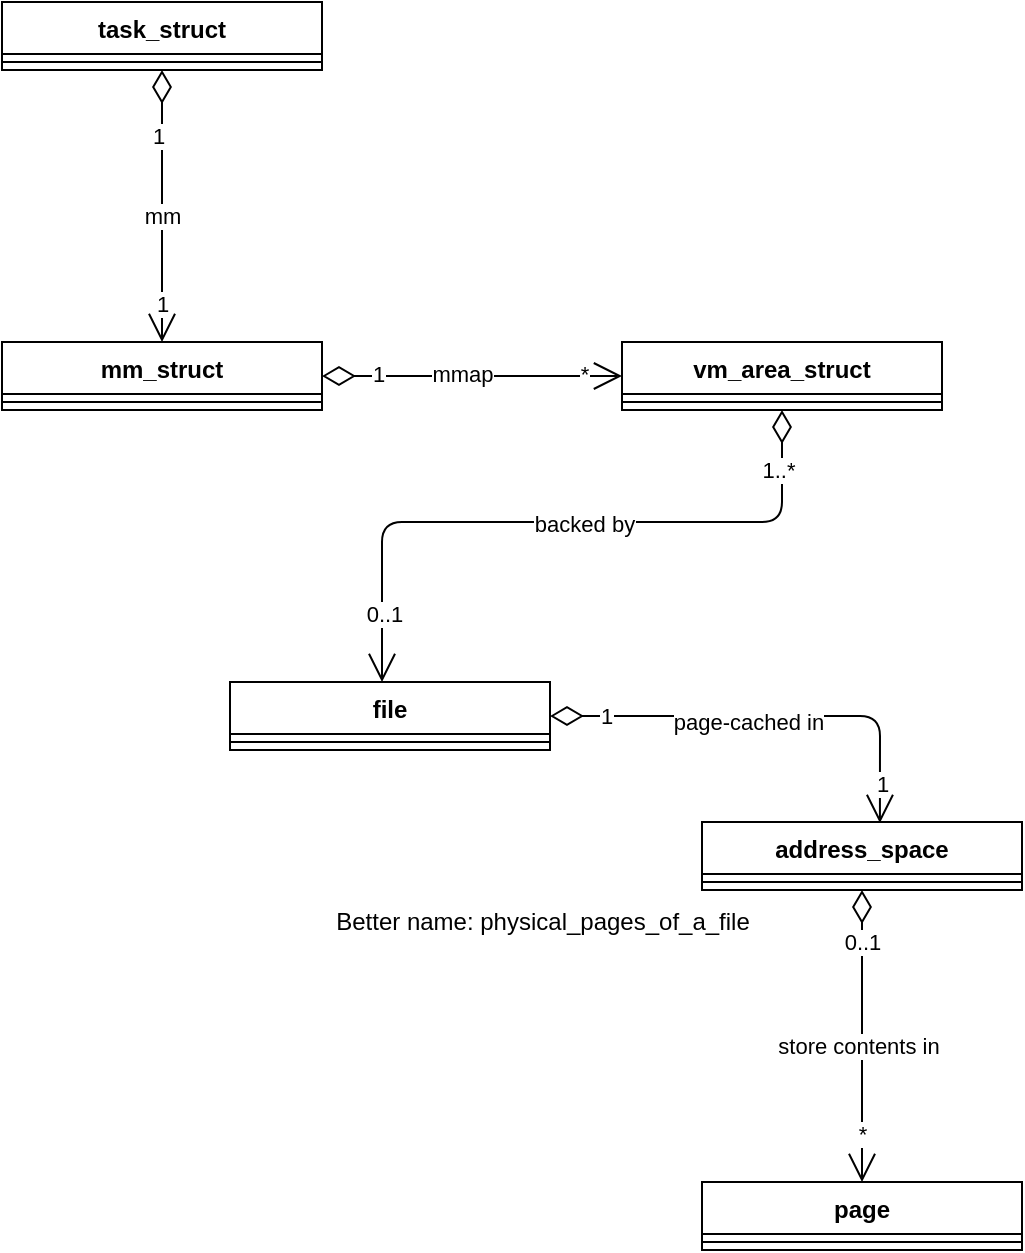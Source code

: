 <mxfile version="13.7.8" type="github">
  <diagram id="C5RBs43oDa-KdzZeNtuy" name="Page-1">
    <mxGraphModel dx="782" dy="475" grid="1" gridSize="10" guides="1" tooltips="1" connect="1" arrows="1" fold="1" page="1" pageScale="1" pageWidth="827" pageHeight="1169" math="0" shadow="0">
      <root>
        <mxCell id="WIyWlLk6GJQsqaUBKTNV-0" />
        <mxCell id="WIyWlLk6GJQsqaUBKTNV-1" parent="WIyWlLk6GJQsqaUBKTNV-0" />
        <mxCell id="1YF_AWun9UMj-2YR4GYA-7" value="" style="endArrow=open;html=1;endSize=12;startArrow=diamondThin;startSize=14;startFill=0;edgeStyle=orthogonalEdgeStyle;align=left;verticalAlign=bottom;" parent="WIyWlLk6GJQsqaUBKTNV-1" source="1YF_AWun9UMj-2YR4GYA-0" target="1YF_AWun9UMj-2YR4GYA-4" edge="1">
          <mxGeometry x="-1" y="3" relative="1" as="geometry">
            <mxPoint x="410" y="330" as="sourcePoint" />
            <mxPoint x="570" y="330" as="targetPoint" />
          </mxGeometry>
        </mxCell>
        <mxCell id="1YF_AWun9UMj-2YR4GYA-9" value="*" style="edgeLabel;html=1;align=center;verticalAlign=middle;resizable=0;points=[];" parent="1YF_AWun9UMj-2YR4GYA-7" vertex="1" connectable="0">
          <mxGeometry x="0.679" y="1" relative="1" as="geometry">
            <mxPoint x="4.29" as="offset" />
          </mxGeometry>
        </mxCell>
        <mxCell id="1YF_AWun9UMj-2YR4GYA-17" value="mmap" style="edgeLabel;html=1;align=center;verticalAlign=middle;resizable=0;points=[];" parent="1YF_AWun9UMj-2YR4GYA-7" vertex="1" connectable="0">
          <mxGeometry x="0.296" y="1" relative="1" as="geometry">
            <mxPoint x="-27.24" as="offset" />
          </mxGeometry>
        </mxCell>
        <mxCell id="1YF_AWun9UMj-2YR4GYA-27" value="1" style="edgeLabel;html=1;align=center;verticalAlign=middle;resizable=0;points=[];" parent="1YF_AWun9UMj-2YR4GYA-7" vertex="1" connectable="0">
          <mxGeometry x="-0.629" y="1" relative="1" as="geometry">
            <mxPoint as="offset" />
          </mxGeometry>
        </mxCell>
        <mxCell id="1YF_AWun9UMj-2YR4GYA-18" value="" style="endArrow=open;html=1;endSize=12;startArrow=diamondThin;startSize=14;startFill=0;edgeStyle=orthogonalEdgeStyle;align=left;verticalAlign=bottom;" parent="WIyWlLk6GJQsqaUBKTNV-1" source="1YF_AWun9UMj-2YR4GYA-4" target="1YF_AWun9UMj-2YR4GYA-13" edge="1">
          <mxGeometry x="-1" y="3" relative="1" as="geometry">
            <mxPoint x="610" y="257" as="sourcePoint" />
            <mxPoint x="540" y="257" as="targetPoint" />
            <Array as="points">
              <mxPoint x="610" y="310" />
              <mxPoint x="410" y="310" />
            </Array>
          </mxGeometry>
        </mxCell>
        <mxCell id="1YF_AWun9UMj-2YR4GYA-19" value="0..1" style="edgeLabel;html=1;align=center;verticalAlign=middle;resizable=0;points=[];" parent="1YF_AWun9UMj-2YR4GYA-18" vertex="1" connectable="0">
          <mxGeometry x="0.679" y="1" relative="1" as="geometry">
            <mxPoint y="19.91" as="offset" />
          </mxGeometry>
        </mxCell>
        <mxCell id="1YF_AWun9UMj-2YR4GYA-20" value="backed by" style="edgeLabel;html=1;align=center;verticalAlign=middle;resizable=0;points=[];" parent="1YF_AWun9UMj-2YR4GYA-18" vertex="1" connectable="0">
          <mxGeometry x="0.296" y="1" relative="1" as="geometry">
            <mxPoint x="61.9" as="offset" />
          </mxGeometry>
        </mxCell>
        <mxCell id="1YF_AWun9UMj-2YR4GYA-21" value="1..*" style="edgeLabel;html=1;align=center;verticalAlign=middle;resizable=0;points=[];" parent="1YF_AWun9UMj-2YR4GYA-18" vertex="1" connectable="0">
          <mxGeometry x="-0.82" y="-2" relative="1" as="geometry">
            <mxPoint as="offset" />
          </mxGeometry>
        </mxCell>
        <mxCell id="1YF_AWun9UMj-2YR4GYA-4" value="vm_area_struct" style="swimlane;fontStyle=1;align=center;verticalAlign=top;childLayout=stackLayout;horizontal=1;startSize=26;horizontalStack=0;resizeParent=1;resizeParentMax=0;resizeLast=0;collapsible=1;marginBottom=0;" parent="WIyWlLk6GJQsqaUBKTNV-1" vertex="1">
          <mxGeometry x="530" y="220" width="160" height="34" as="geometry" />
        </mxCell>
        <mxCell id="1YF_AWun9UMj-2YR4GYA-5" value="" style="line;strokeWidth=1;fillColor=none;align=left;verticalAlign=middle;spacingTop=-1;spacingLeft=3;spacingRight=3;rotatable=0;labelPosition=right;points=[];portConstraint=eastwest;" parent="1YF_AWun9UMj-2YR4GYA-4" vertex="1">
          <mxGeometry y="26" width="160" height="8" as="geometry" />
        </mxCell>
        <mxCell id="1YF_AWun9UMj-2YR4GYA-22" value="" style="endArrow=open;html=1;endSize=12;startArrow=diamondThin;startSize=14;startFill=0;edgeStyle=orthogonalEdgeStyle;align=left;verticalAlign=bottom;entryX=0.556;entryY=0.015;entryDx=0;entryDy=0;entryPerimeter=0;" parent="WIyWlLk6GJQsqaUBKTNV-1" source="1YF_AWun9UMj-2YR4GYA-13" target="1YF_AWun9UMj-2YR4GYA-15" edge="1">
          <mxGeometry x="-0.95" y="17" relative="1" as="geometry">
            <mxPoint x="350" y="320" as="sourcePoint" />
            <mxPoint x="510" y="320" as="targetPoint" />
            <mxPoint as="offset" />
          </mxGeometry>
        </mxCell>
        <mxCell id="1YF_AWun9UMj-2YR4GYA-23" value="1" style="edgeLabel;html=1;align=center;verticalAlign=middle;resizable=0;points=[];" parent="1YF_AWun9UMj-2YR4GYA-22" vertex="1" connectable="0">
          <mxGeometry x="0.815" y="1" relative="1" as="geometry">
            <mxPoint as="offset" />
          </mxGeometry>
        </mxCell>
        <mxCell id="1YF_AWun9UMj-2YR4GYA-25" value="page-cached in" style="edgeLabel;html=1;align=center;verticalAlign=middle;resizable=0;points=[];" parent="1YF_AWun9UMj-2YR4GYA-22" vertex="1" connectable="0">
          <mxGeometry x="-0.092" y="-3" relative="1" as="geometry">
            <mxPoint as="offset" />
          </mxGeometry>
        </mxCell>
        <mxCell id="1YF_AWun9UMj-2YR4GYA-26" value="1" style="edgeLabel;html=1;align=center;verticalAlign=middle;resizable=0;points=[];" parent="1YF_AWun9UMj-2YR4GYA-22" vertex="1" connectable="0">
          <mxGeometry x="-0.795" relative="1" as="geometry">
            <mxPoint x="5.52" as="offset" />
          </mxGeometry>
        </mxCell>
        <mxCell id="1YF_AWun9UMj-2YR4GYA-0" value="mm_struct" style="swimlane;fontStyle=1;align=center;verticalAlign=top;childLayout=stackLayout;horizontal=1;startSize=26;horizontalStack=0;resizeParent=1;resizeParentMax=0;resizeLast=0;collapsible=1;marginBottom=0;" parent="WIyWlLk6GJQsqaUBKTNV-1" vertex="1">
          <mxGeometry x="220" y="220" width="160" height="34" as="geometry" />
        </mxCell>
        <mxCell id="1YF_AWun9UMj-2YR4GYA-2" value="" style="line;strokeWidth=1;fillColor=none;align=left;verticalAlign=middle;spacingTop=-1;spacingLeft=3;spacingRight=3;rotatable=0;labelPosition=right;points=[];portConstraint=eastwest;" parent="1YF_AWun9UMj-2YR4GYA-0" vertex="1">
          <mxGeometry y="26" width="160" height="8" as="geometry" />
        </mxCell>
        <mxCell id="1YF_AWun9UMj-2YR4GYA-13" value="file" style="swimlane;fontStyle=1;align=center;verticalAlign=top;childLayout=stackLayout;horizontal=1;startSize=26;horizontalStack=0;resizeParent=1;resizeParentMax=0;resizeLast=0;collapsible=1;marginBottom=0;" parent="WIyWlLk6GJQsqaUBKTNV-1" vertex="1">
          <mxGeometry x="334" y="390" width="160" height="34" as="geometry" />
        </mxCell>
        <mxCell id="1YF_AWun9UMj-2YR4GYA-14" value="" style="line;strokeWidth=1;fillColor=none;align=left;verticalAlign=middle;spacingTop=-1;spacingLeft=3;spacingRight=3;rotatable=0;labelPosition=right;points=[];portConstraint=eastwest;" parent="1YF_AWun9UMj-2YR4GYA-13" vertex="1">
          <mxGeometry y="26" width="160" height="8" as="geometry" />
        </mxCell>
        <mxCell id="1YF_AWun9UMj-2YR4GYA-30" value="" style="endArrow=open;html=1;endSize=12;startArrow=diamondThin;startSize=14;startFill=0;edgeStyle=orthogonalEdgeStyle;align=left;verticalAlign=bottom;" parent="WIyWlLk6GJQsqaUBKTNV-1" source="1YF_AWun9UMj-2YR4GYA-28" target="1YF_AWun9UMj-2YR4GYA-0" edge="1">
          <mxGeometry x="-1" y="3" relative="1" as="geometry">
            <mxPoint x="400" y="270" as="sourcePoint" />
            <mxPoint x="560" y="270" as="targetPoint" />
          </mxGeometry>
        </mxCell>
        <mxCell id="1YF_AWun9UMj-2YR4GYA-32" value="1" style="edgeLabel;html=1;align=center;verticalAlign=middle;resizable=0;points=[];" parent="1YF_AWun9UMj-2YR4GYA-30" vertex="1" connectable="0">
          <mxGeometry x="0.716" relative="1" as="geometry">
            <mxPoint as="offset" />
          </mxGeometry>
        </mxCell>
        <mxCell id="1YF_AWun9UMj-2YR4GYA-33" value="1" style="edgeLabel;html=1;align=center;verticalAlign=middle;resizable=0;points=[];" parent="1YF_AWun9UMj-2YR4GYA-30" vertex="1" connectable="0">
          <mxGeometry x="-0.707" y="-2" relative="1" as="geometry">
            <mxPoint y="13.14" as="offset" />
          </mxGeometry>
        </mxCell>
        <mxCell id="1YF_AWun9UMj-2YR4GYA-35" value="mm" style="edgeLabel;html=1;align=center;verticalAlign=middle;resizable=0;points=[];" parent="1YF_AWun9UMj-2YR4GYA-30" vertex="1" connectable="0">
          <mxGeometry x="0.07" relative="1" as="geometry">
            <mxPoint as="offset" />
          </mxGeometry>
        </mxCell>
        <mxCell id="1YF_AWun9UMj-2YR4GYA-28" value="task_struct" style="swimlane;fontStyle=1;align=center;verticalAlign=top;childLayout=stackLayout;horizontal=1;startSize=26;horizontalStack=0;resizeParent=1;resizeParentMax=0;resizeLast=0;collapsible=1;marginBottom=0;" parent="WIyWlLk6GJQsqaUBKTNV-1" vertex="1">
          <mxGeometry x="220" y="50" width="160" height="34" as="geometry" />
        </mxCell>
        <mxCell id="1YF_AWun9UMj-2YR4GYA-29" value="" style="line;strokeWidth=1;fillColor=none;align=left;verticalAlign=middle;spacingTop=-1;spacingLeft=3;spacingRight=3;rotatable=0;labelPosition=right;points=[];portConstraint=eastwest;" parent="1YF_AWun9UMj-2YR4GYA-28" vertex="1">
          <mxGeometry y="26" width="160" height="8" as="geometry" />
        </mxCell>
        <mxCell id="1YF_AWun9UMj-2YR4GYA-15" value="address_space" style="swimlane;fontStyle=1;align=center;verticalAlign=top;childLayout=stackLayout;horizontal=1;startSize=26;horizontalStack=0;resizeParent=1;resizeParentMax=0;resizeLast=0;collapsible=1;marginBottom=0;" parent="WIyWlLk6GJQsqaUBKTNV-1" vertex="1">
          <mxGeometry x="570" y="460" width="160" height="34" as="geometry" />
        </mxCell>
        <mxCell id="1YF_AWun9UMj-2YR4GYA-16" value="" style="line;strokeWidth=1;fillColor=none;align=left;verticalAlign=middle;spacingTop=-1;spacingLeft=3;spacingRight=3;rotatable=0;labelPosition=right;points=[];portConstraint=eastwest;" parent="1YF_AWun9UMj-2YR4GYA-15" vertex="1">
          <mxGeometry y="26" width="160" height="8" as="geometry" />
        </mxCell>
        <mxCell id="1YF_AWun9UMj-2YR4GYA-38" value="" style="endArrow=open;html=1;endSize=12;startArrow=diamondThin;startSize=14;startFill=0;edgeStyle=orthogonalEdgeStyle;align=left;verticalAlign=bottom;" parent="WIyWlLk6GJQsqaUBKTNV-1" source="1YF_AWun9UMj-2YR4GYA-15" target="1YF_AWun9UMj-2YR4GYA-36" edge="1">
          <mxGeometry x="-1" y="3" relative="1" as="geometry">
            <mxPoint x="420" y="490" as="sourcePoint" />
            <mxPoint x="580" y="490" as="targetPoint" />
          </mxGeometry>
        </mxCell>
        <mxCell id="1YF_AWun9UMj-2YR4GYA-39" value="0..1" style="edgeLabel;html=1;align=center;verticalAlign=middle;resizable=0;points=[];" parent="1YF_AWun9UMj-2YR4GYA-38" vertex="1" connectable="0">
          <mxGeometry x="-0.721" relative="1" as="geometry">
            <mxPoint y="5.31" as="offset" />
          </mxGeometry>
        </mxCell>
        <mxCell id="1YF_AWun9UMj-2YR4GYA-40" value="*" style="edgeLabel;html=1;align=center;verticalAlign=middle;resizable=0;points=[];" parent="1YF_AWun9UMj-2YR4GYA-38" vertex="1" connectable="0">
          <mxGeometry x="0.667" relative="1" as="geometry">
            <mxPoint as="offset" />
          </mxGeometry>
        </mxCell>
        <mxCell id="1YF_AWun9UMj-2YR4GYA-41" value="store contents in" style="edgeLabel;html=1;align=center;verticalAlign=middle;resizable=0;points=[];" parent="1YF_AWun9UMj-2YR4GYA-38" vertex="1" connectable="0">
          <mxGeometry x="0.063" y="-2" relative="1" as="geometry">
            <mxPoint as="offset" />
          </mxGeometry>
        </mxCell>
        <mxCell id="1YF_AWun9UMj-2YR4GYA-36" value="page" style="swimlane;fontStyle=1;align=center;verticalAlign=top;childLayout=stackLayout;horizontal=1;startSize=26;horizontalStack=0;resizeParent=1;resizeParentMax=0;resizeLast=0;collapsible=1;marginBottom=0;" parent="WIyWlLk6GJQsqaUBKTNV-1" vertex="1">
          <mxGeometry x="570" y="640" width="160" height="34" as="geometry" />
        </mxCell>
        <mxCell id="1YF_AWun9UMj-2YR4GYA-37" value="" style="line;strokeWidth=1;fillColor=none;align=left;verticalAlign=middle;spacingTop=-1;spacingLeft=3;spacingRight=3;rotatable=0;labelPosition=right;points=[];portConstraint=eastwest;" parent="1YF_AWun9UMj-2YR4GYA-36" vertex="1">
          <mxGeometry y="26" width="160" height="8" as="geometry" />
        </mxCell>
        <mxCell id="1YF_AWun9UMj-2YR4GYA-42" value="Better name: physical_pages_of_a_file" style="text;html=1;align=center;verticalAlign=middle;resizable=0;points=[];autosize=1;" parent="WIyWlLk6GJQsqaUBKTNV-1" vertex="1">
          <mxGeometry x="380" y="500" width="220" height="20" as="geometry" />
        </mxCell>
      </root>
    </mxGraphModel>
  </diagram>
</mxfile>
